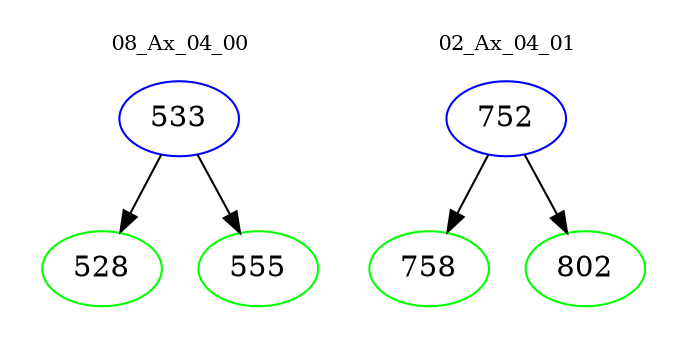 digraph{
subgraph cluster_0 {
color = white
label = "08_Ax_04_00";
fontsize=10;
T0_533 [label="533", color="blue"]
T0_533 -> T0_528 [color="black"]
T0_528 [label="528", color="green"]
T0_533 -> T0_555 [color="black"]
T0_555 [label="555", color="green"]
}
subgraph cluster_1 {
color = white
label = "02_Ax_04_01";
fontsize=10;
T1_752 [label="752", color="blue"]
T1_752 -> T1_758 [color="black"]
T1_758 [label="758", color="green"]
T1_752 -> T1_802 [color="black"]
T1_802 [label="802", color="green"]
}
}
